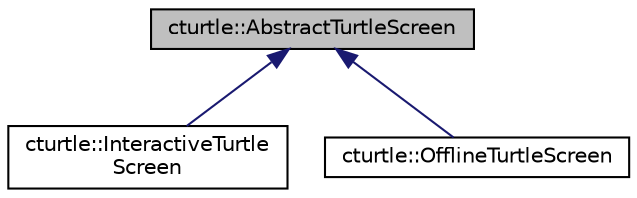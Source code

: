 digraph "cturtle::AbstractTurtleScreen"
{
  edge [fontname="Helvetica",fontsize="10",labelfontname="Helvetica",labelfontsize="10"];
  node [fontname="Helvetica",fontsize="10",shape=record];
  Node0 [label="cturtle::AbstractTurtleScreen",height=0.2,width=0.4,color="black", fillcolor="grey75", style="filled", fontcolor="black"];
  Node0 -> Node1 [dir="back",color="midnightblue",fontsize="10",style="solid",fontname="Helvetica"];
  Node1 [label="cturtle::InteractiveTurtle\lScreen",height=0.2,width=0.4,color="black", fillcolor="white", style="filled",URL="$classcturtle_1_1InteractiveTurtleScreen.html"];
  Node0 -> Node2 [dir="back",color="midnightblue",fontsize="10",style="solid",fontname="Helvetica"];
  Node2 [label="cturtle::OfflineTurtleScreen",height=0.2,width=0.4,color="black", fillcolor="white", style="filled",URL="$classcturtle_1_1OfflineTurtleScreen.html"];
}
